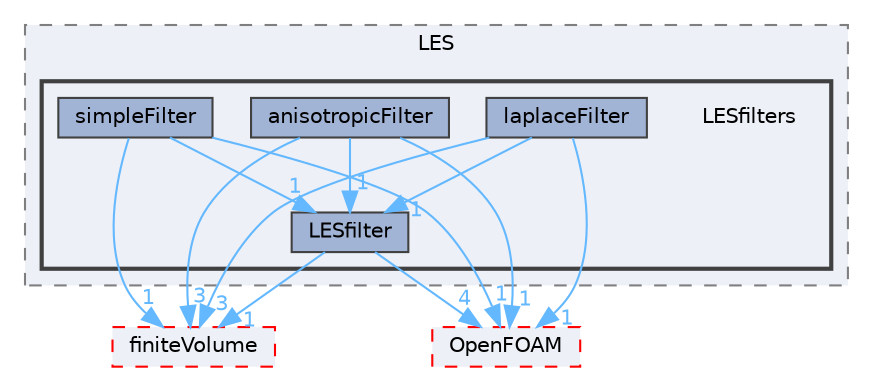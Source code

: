 digraph "src/TurbulenceModels/turbulenceModels/LES/LESfilters"
{
 // LATEX_PDF_SIZE
  bgcolor="transparent";
  edge [fontname=Helvetica,fontsize=10,labelfontname=Helvetica,labelfontsize=10];
  node [fontname=Helvetica,fontsize=10,shape=box,height=0.2,width=0.4];
  compound=true
  subgraph clusterdir_9fc1e48ca755258281286cef4f8e0bec {
    graph [ bgcolor="#edf0f7", pencolor="grey50", label="LES", fontname=Helvetica,fontsize=10 style="filled,dashed", URL="dir_9fc1e48ca755258281286cef4f8e0bec.html",tooltip=""]
  subgraph clusterdir_7aaaefd48edc7f3cafe8020e0008f3e8 {
    graph [ bgcolor="#edf0f7", pencolor="grey25", label="", fontname=Helvetica,fontsize=10 style="filled,bold", URL="dir_7aaaefd48edc7f3cafe8020e0008f3e8.html",tooltip=""]
    dir_7aaaefd48edc7f3cafe8020e0008f3e8 [shape=plaintext, label="LESfilters"];
  dir_1ef8473cf6234c412104733121290777 [label="anisotropicFilter", fillcolor="#a2b4d6", color="grey25", style="filled", URL="dir_1ef8473cf6234c412104733121290777.html",tooltip=""];
  dir_63b88db576d50ffdad67971ff15a2a19 [label="laplaceFilter", fillcolor="#a2b4d6", color="grey25", style="filled", URL="dir_63b88db576d50ffdad67971ff15a2a19.html",tooltip=""];
  dir_1d5b8c5c4f13ca7fdab9b8d2dfc1e87d [label="LESfilter", fillcolor="#a2b4d6", color="grey25", style="filled", URL="dir_1d5b8c5c4f13ca7fdab9b8d2dfc1e87d.html",tooltip=""];
  dir_21a98d9d27fceb6b508d099f22f4da95 [label="simpleFilter", fillcolor="#a2b4d6", color="grey25", style="filled", URL="dir_21a98d9d27fceb6b508d099f22f4da95.html",tooltip=""];
  }
  }
  dir_9bd15774b555cf7259a6fa18f99fe99b [label="finiteVolume", fillcolor="#edf0f7", color="red", style="filled,dashed", URL="dir_9bd15774b555cf7259a6fa18f99fe99b.html",tooltip=""];
  dir_c5473ff19b20e6ec4dfe5c310b3778a8 [label="OpenFOAM", fillcolor="#edf0f7", color="red", style="filled,dashed", URL="dir_c5473ff19b20e6ec4dfe5c310b3778a8.html",tooltip=""];
  dir_1ef8473cf6234c412104733121290777->dir_1d5b8c5c4f13ca7fdab9b8d2dfc1e87d [headlabel="1", labeldistance=1.5 headhref="dir_000108_002143.html" href="dir_000108_002143.html" color="steelblue1" fontcolor="steelblue1"];
  dir_1ef8473cf6234c412104733121290777->dir_9bd15774b555cf7259a6fa18f99fe99b [headlabel="3", labeldistance=1.5 headhref="dir_000108_001387.html" href="dir_000108_001387.html" color="steelblue1" fontcolor="steelblue1"];
  dir_1ef8473cf6234c412104733121290777->dir_c5473ff19b20e6ec4dfe5c310b3778a8 [headlabel="1", labeldistance=1.5 headhref="dir_000108_002695.html" href="dir_000108_002695.html" color="steelblue1" fontcolor="steelblue1"];
  dir_63b88db576d50ffdad67971ff15a2a19->dir_1d5b8c5c4f13ca7fdab9b8d2dfc1e87d [headlabel="1", labeldistance=1.5 headhref="dir_002091_002143.html" href="dir_002091_002143.html" color="steelblue1" fontcolor="steelblue1"];
  dir_63b88db576d50ffdad67971ff15a2a19->dir_9bd15774b555cf7259a6fa18f99fe99b [headlabel="3", labeldistance=1.5 headhref="dir_002091_001387.html" href="dir_002091_001387.html" color="steelblue1" fontcolor="steelblue1"];
  dir_63b88db576d50ffdad67971ff15a2a19->dir_c5473ff19b20e6ec4dfe5c310b3778a8 [headlabel="1", labeldistance=1.5 headhref="dir_002091_002695.html" href="dir_002091_002695.html" color="steelblue1" fontcolor="steelblue1"];
  dir_1d5b8c5c4f13ca7fdab9b8d2dfc1e87d->dir_9bd15774b555cf7259a6fa18f99fe99b [headlabel="1", labeldistance=1.5 headhref="dir_002143_001387.html" href="dir_002143_001387.html" color="steelblue1" fontcolor="steelblue1"];
  dir_1d5b8c5c4f13ca7fdab9b8d2dfc1e87d->dir_c5473ff19b20e6ec4dfe5c310b3778a8 [headlabel="4", labeldistance=1.5 headhref="dir_002143_002695.html" href="dir_002143_002695.html" color="steelblue1" fontcolor="steelblue1"];
  dir_21a98d9d27fceb6b508d099f22f4da95->dir_1d5b8c5c4f13ca7fdab9b8d2dfc1e87d [headlabel="1", labeldistance=1.5 headhref="dir_003533_002143.html" href="dir_003533_002143.html" color="steelblue1" fontcolor="steelblue1"];
  dir_21a98d9d27fceb6b508d099f22f4da95->dir_9bd15774b555cf7259a6fa18f99fe99b [headlabel="1", labeldistance=1.5 headhref="dir_003533_001387.html" href="dir_003533_001387.html" color="steelblue1" fontcolor="steelblue1"];
  dir_21a98d9d27fceb6b508d099f22f4da95->dir_c5473ff19b20e6ec4dfe5c310b3778a8 [headlabel="1", labeldistance=1.5 headhref="dir_003533_002695.html" href="dir_003533_002695.html" color="steelblue1" fontcolor="steelblue1"];
}
